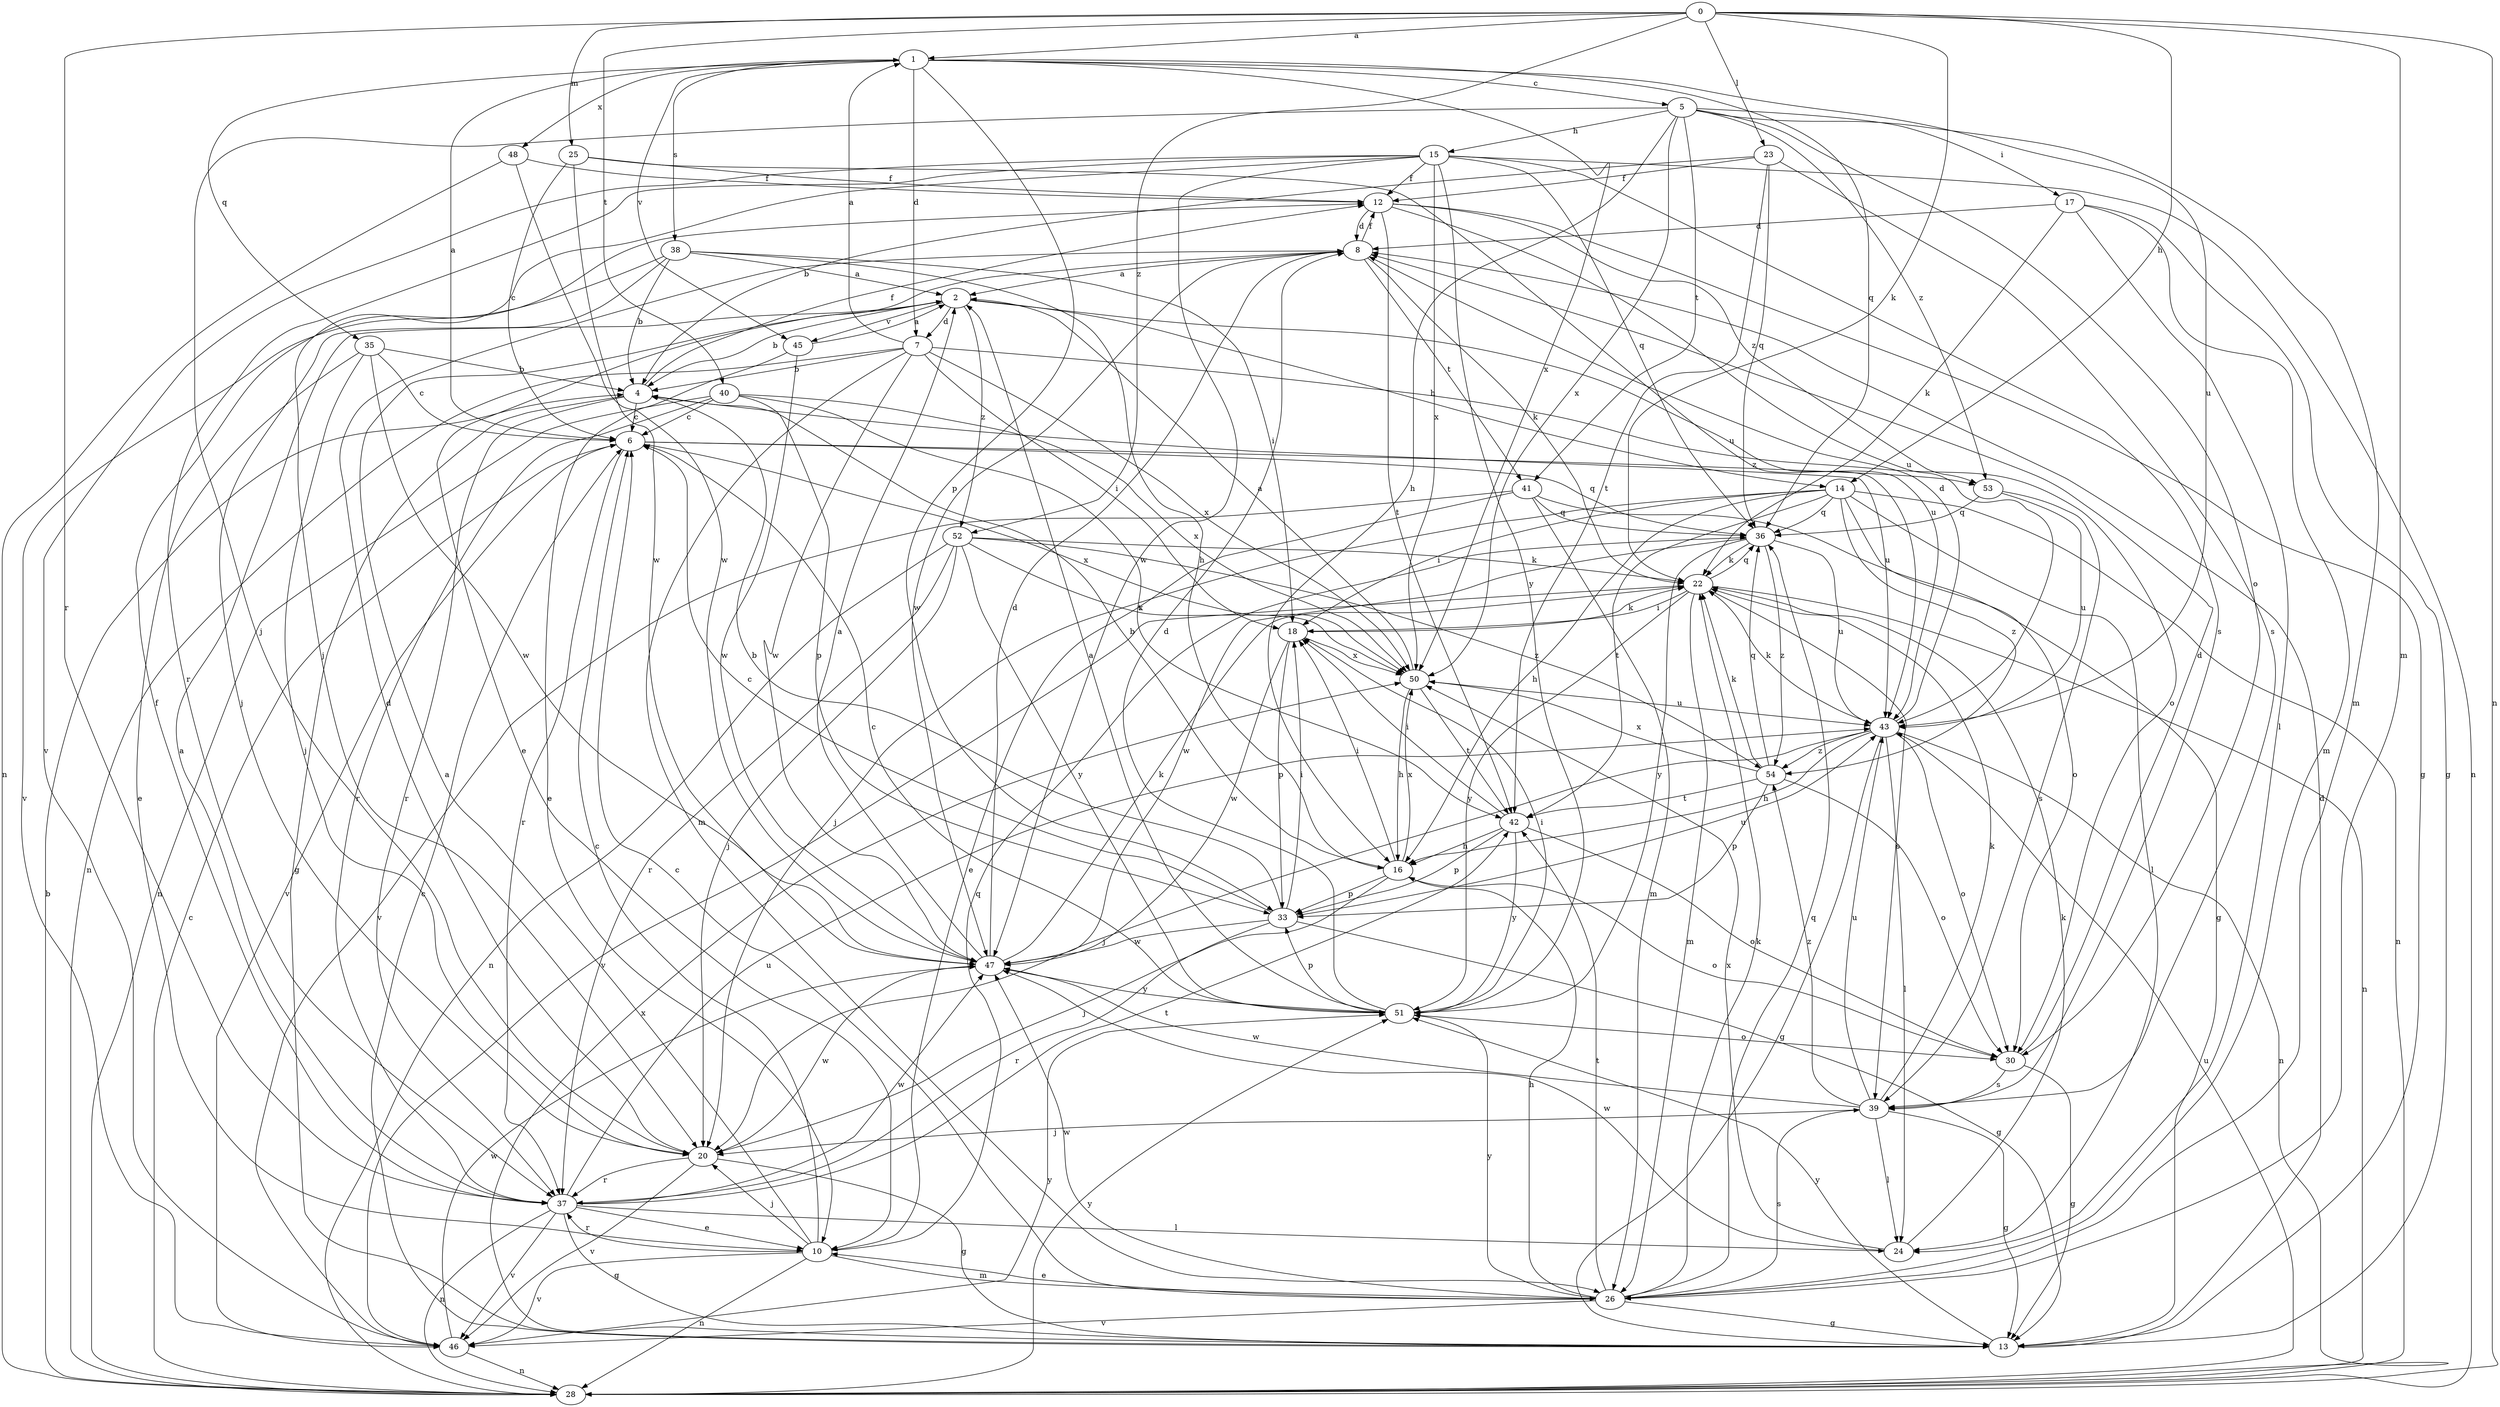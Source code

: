 strict digraph  {
0;
1;
2;
4;
5;
6;
7;
8;
10;
12;
13;
14;
15;
16;
17;
18;
20;
22;
23;
24;
25;
26;
28;
30;
33;
35;
36;
37;
38;
39;
40;
41;
42;
43;
45;
46;
47;
48;
50;
51;
52;
53;
54;
0 -> 1  [label=a];
0 -> 14  [label=h];
0 -> 22  [label=k];
0 -> 23  [label=l];
0 -> 25  [label=m];
0 -> 26  [label=m];
0 -> 28  [label=n];
0 -> 37  [label=r];
0 -> 40  [label=t];
0 -> 52  [label=z];
1 -> 5  [label=c];
1 -> 7  [label=d];
1 -> 33  [label=p];
1 -> 35  [label=q];
1 -> 36  [label=q];
1 -> 38  [label=s];
1 -> 43  [label=u];
1 -> 45  [label=v];
1 -> 48  [label=x];
1 -> 50  [label=x];
2 -> 4  [label=b];
2 -> 7  [label=d];
2 -> 14  [label=h];
2 -> 43  [label=u];
2 -> 45  [label=v];
2 -> 52  [label=z];
4 -> 6  [label=c];
4 -> 12  [label=f];
4 -> 13  [label=g];
4 -> 37  [label=r];
4 -> 43  [label=u];
5 -> 15  [label=h];
5 -> 16  [label=h];
5 -> 17  [label=i];
5 -> 20  [label=j];
5 -> 26  [label=m];
5 -> 30  [label=o];
5 -> 41  [label=t];
5 -> 50  [label=x];
5 -> 53  [label=z];
6 -> 1  [label=a];
6 -> 36  [label=q];
6 -> 37  [label=r];
6 -> 46  [label=v];
6 -> 50  [label=x];
6 -> 53  [label=z];
7 -> 1  [label=a];
7 -> 4  [label=b];
7 -> 18  [label=i];
7 -> 26  [label=m];
7 -> 28  [label=n];
7 -> 30  [label=o];
7 -> 47  [label=w];
7 -> 50  [label=x];
8 -> 2  [label=a];
8 -> 10  [label=e];
8 -> 12  [label=f];
8 -> 22  [label=k];
8 -> 41  [label=t];
8 -> 47  [label=w];
10 -> 2  [label=a];
10 -> 6  [label=c];
10 -> 20  [label=j];
10 -> 26  [label=m];
10 -> 28  [label=n];
10 -> 36  [label=q];
10 -> 37  [label=r];
10 -> 46  [label=v];
12 -> 8  [label=d];
12 -> 13  [label=g];
12 -> 42  [label=t];
12 -> 43  [label=u];
12 -> 53  [label=z];
13 -> 6  [label=c];
13 -> 8  [label=d];
13 -> 50  [label=x];
13 -> 51  [label=y];
14 -> 16  [label=h];
14 -> 18  [label=i];
14 -> 20  [label=j];
14 -> 24  [label=l];
14 -> 28  [label=n];
14 -> 30  [label=o];
14 -> 36  [label=q];
14 -> 42  [label=t];
14 -> 54  [label=z];
15 -> 12  [label=f];
15 -> 20  [label=j];
15 -> 28  [label=n];
15 -> 36  [label=q];
15 -> 37  [label=r];
15 -> 39  [label=s];
15 -> 46  [label=v];
15 -> 47  [label=w];
15 -> 50  [label=x];
15 -> 51  [label=y];
16 -> 4  [label=b];
16 -> 18  [label=i];
16 -> 20  [label=j];
16 -> 30  [label=o];
16 -> 33  [label=p];
16 -> 50  [label=x];
17 -> 8  [label=d];
17 -> 13  [label=g];
17 -> 22  [label=k];
17 -> 24  [label=l];
17 -> 26  [label=m];
18 -> 22  [label=k];
18 -> 33  [label=p];
18 -> 47  [label=w];
18 -> 50  [label=x];
20 -> 8  [label=d];
20 -> 13  [label=g];
20 -> 37  [label=r];
20 -> 46  [label=v];
20 -> 47  [label=w];
22 -> 18  [label=i];
22 -> 26  [label=m];
22 -> 28  [label=n];
22 -> 36  [label=q];
22 -> 39  [label=s];
22 -> 46  [label=v];
22 -> 51  [label=y];
23 -> 4  [label=b];
23 -> 12  [label=f];
23 -> 36  [label=q];
23 -> 39  [label=s];
23 -> 42  [label=t];
24 -> 22  [label=k];
24 -> 47  [label=w];
24 -> 50  [label=x];
25 -> 6  [label=c];
25 -> 12  [label=f];
25 -> 43  [label=u];
25 -> 47  [label=w];
26 -> 6  [label=c];
26 -> 10  [label=e];
26 -> 13  [label=g];
26 -> 16  [label=h];
26 -> 22  [label=k];
26 -> 36  [label=q];
26 -> 39  [label=s];
26 -> 42  [label=t];
26 -> 46  [label=v];
26 -> 47  [label=w];
26 -> 51  [label=y];
28 -> 4  [label=b];
28 -> 6  [label=c];
28 -> 43  [label=u];
28 -> 51  [label=y];
30 -> 8  [label=d];
30 -> 13  [label=g];
30 -> 39  [label=s];
33 -> 4  [label=b];
33 -> 6  [label=c];
33 -> 13  [label=g];
33 -> 18  [label=i];
33 -> 37  [label=r];
33 -> 43  [label=u];
33 -> 47  [label=w];
35 -> 4  [label=b];
35 -> 6  [label=c];
35 -> 10  [label=e];
35 -> 20  [label=j];
35 -> 47  [label=w];
36 -> 22  [label=k];
36 -> 43  [label=u];
36 -> 47  [label=w];
36 -> 51  [label=y];
36 -> 54  [label=z];
37 -> 2  [label=a];
37 -> 10  [label=e];
37 -> 12  [label=f];
37 -> 13  [label=g];
37 -> 24  [label=l];
37 -> 28  [label=n];
37 -> 42  [label=t];
37 -> 43  [label=u];
37 -> 46  [label=v];
37 -> 47  [label=w];
38 -> 2  [label=a];
38 -> 4  [label=b];
38 -> 16  [label=h];
38 -> 18  [label=i];
38 -> 20  [label=j];
38 -> 46  [label=v];
39 -> 13  [label=g];
39 -> 20  [label=j];
39 -> 22  [label=k];
39 -> 24  [label=l];
39 -> 43  [label=u];
39 -> 47  [label=w];
39 -> 54  [label=z];
40 -> 6  [label=c];
40 -> 28  [label=n];
40 -> 33  [label=p];
40 -> 37  [label=r];
40 -> 42  [label=t];
40 -> 50  [label=x];
41 -> 10  [label=e];
41 -> 13  [label=g];
41 -> 26  [label=m];
41 -> 36  [label=q];
41 -> 46  [label=v];
42 -> 16  [label=h];
42 -> 18  [label=i];
42 -> 30  [label=o];
42 -> 33  [label=p];
42 -> 51  [label=y];
43 -> 8  [label=d];
43 -> 13  [label=g];
43 -> 16  [label=h];
43 -> 20  [label=j];
43 -> 22  [label=k];
43 -> 24  [label=l];
43 -> 28  [label=n];
43 -> 30  [label=o];
43 -> 54  [label=z];
45 -> 2  [label=a];
45 -> 10  [label=e];
45 -> 47  [label=w];
46 -> 28  [label=n];
46 -> 47  [label=w];
46 -> 51  [label=y];
47 -> 2  [label=a];
47 -> 8  [label=d];
47 -> 22  [label=k];
47 -> 51  [label=y];
48 -> 12  [label=f];
48 -> 28  [label=n];
48 -> 47  [label=w];
50 -> 2  [label=a];
50 -> 16  [label=h];
50 -> 42  [label=t];
50 -> 43  [label=u];
51 -> 2  [label=a];
51 -> 6  [label=c];
51 -> 8  [label=d];
51 -> 18  [label=i];
51 -> 30  [label=o];
51 -> 33  [label=p];
52 -> 20  [label=j];
52 -> 22  [label=k];
52 -> 28  [label=n];
52 -> 37  [label=r];
52 -> 50  [label=x];
52 -> 51  [label=y];
52 -> 54  [label=z];
53 -> 36  [label=q];
53 -> 39  [label=s];
53 -> 43  [label=u];
54 -> 22  [label=k];
54 -> 30  [label=o];
54 -> 33  [label=p];
54 -> 36  [label=q];
54 -> 42  [label=t];
54 -> 50  [label=x];
}

